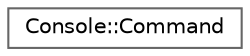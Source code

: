 digraph "Graphical Class Hierarchy"
{
 // LATEX_PDF_SIZE
  bgcolor="transparent";
  edge [fontname=Helvetica,fontsize=10,labelfontname=Helvetica,labelfontsize=10];
  node [fontname=Helvetica,fontsize=10,shape=box,height=0.2,width=0.4];
  rankdir="LR";
  Node0 [label="Console::Command",height=0.2,width=0.4,color="grey40", fillcolor="white", style="filled",URL="$d8/d52/class_console_1_1_command.html",tooltip="Class that represents a command."];
}
